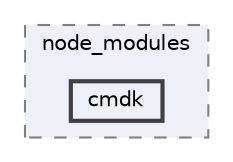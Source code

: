 digraph "C:/Users/arisc/OneDrive/Documents/GitHub/FINAL/EcoEats-Project/node_modules/cmdk"
{
 // LATEX_PDF_SIZE
  bgcolor="transparent";
  edge [fontname=Helvetica,fontsize=10,labelfontname=Helvetica,labelfontsize=10];
  node [fontname=Helvetica,fontsize=10,shape=box,height=0.2,width=0.4];
  compound=true
  subgraph clusterdir_5091f2b68170d33f954320199e2fed0a {
    graph [ bgcolor="#edf0f7", pencolor="grey50", label="node_modules", fontname=Helvetica,fontsize=10 style="filled,dashed", URL="dir_5091f2b68170d33f954320199e2fed0a.html",tooltip=""]
  dir_c0e51c34de605a034e305802ccadb5d6 [label="cmdk", fillcolor="#edf0f7", color="grey25", style="filled,bold", URL="dir_c0e51c34de605a034e305802ccadb5d6.html",tooltip=""];
  }
}
